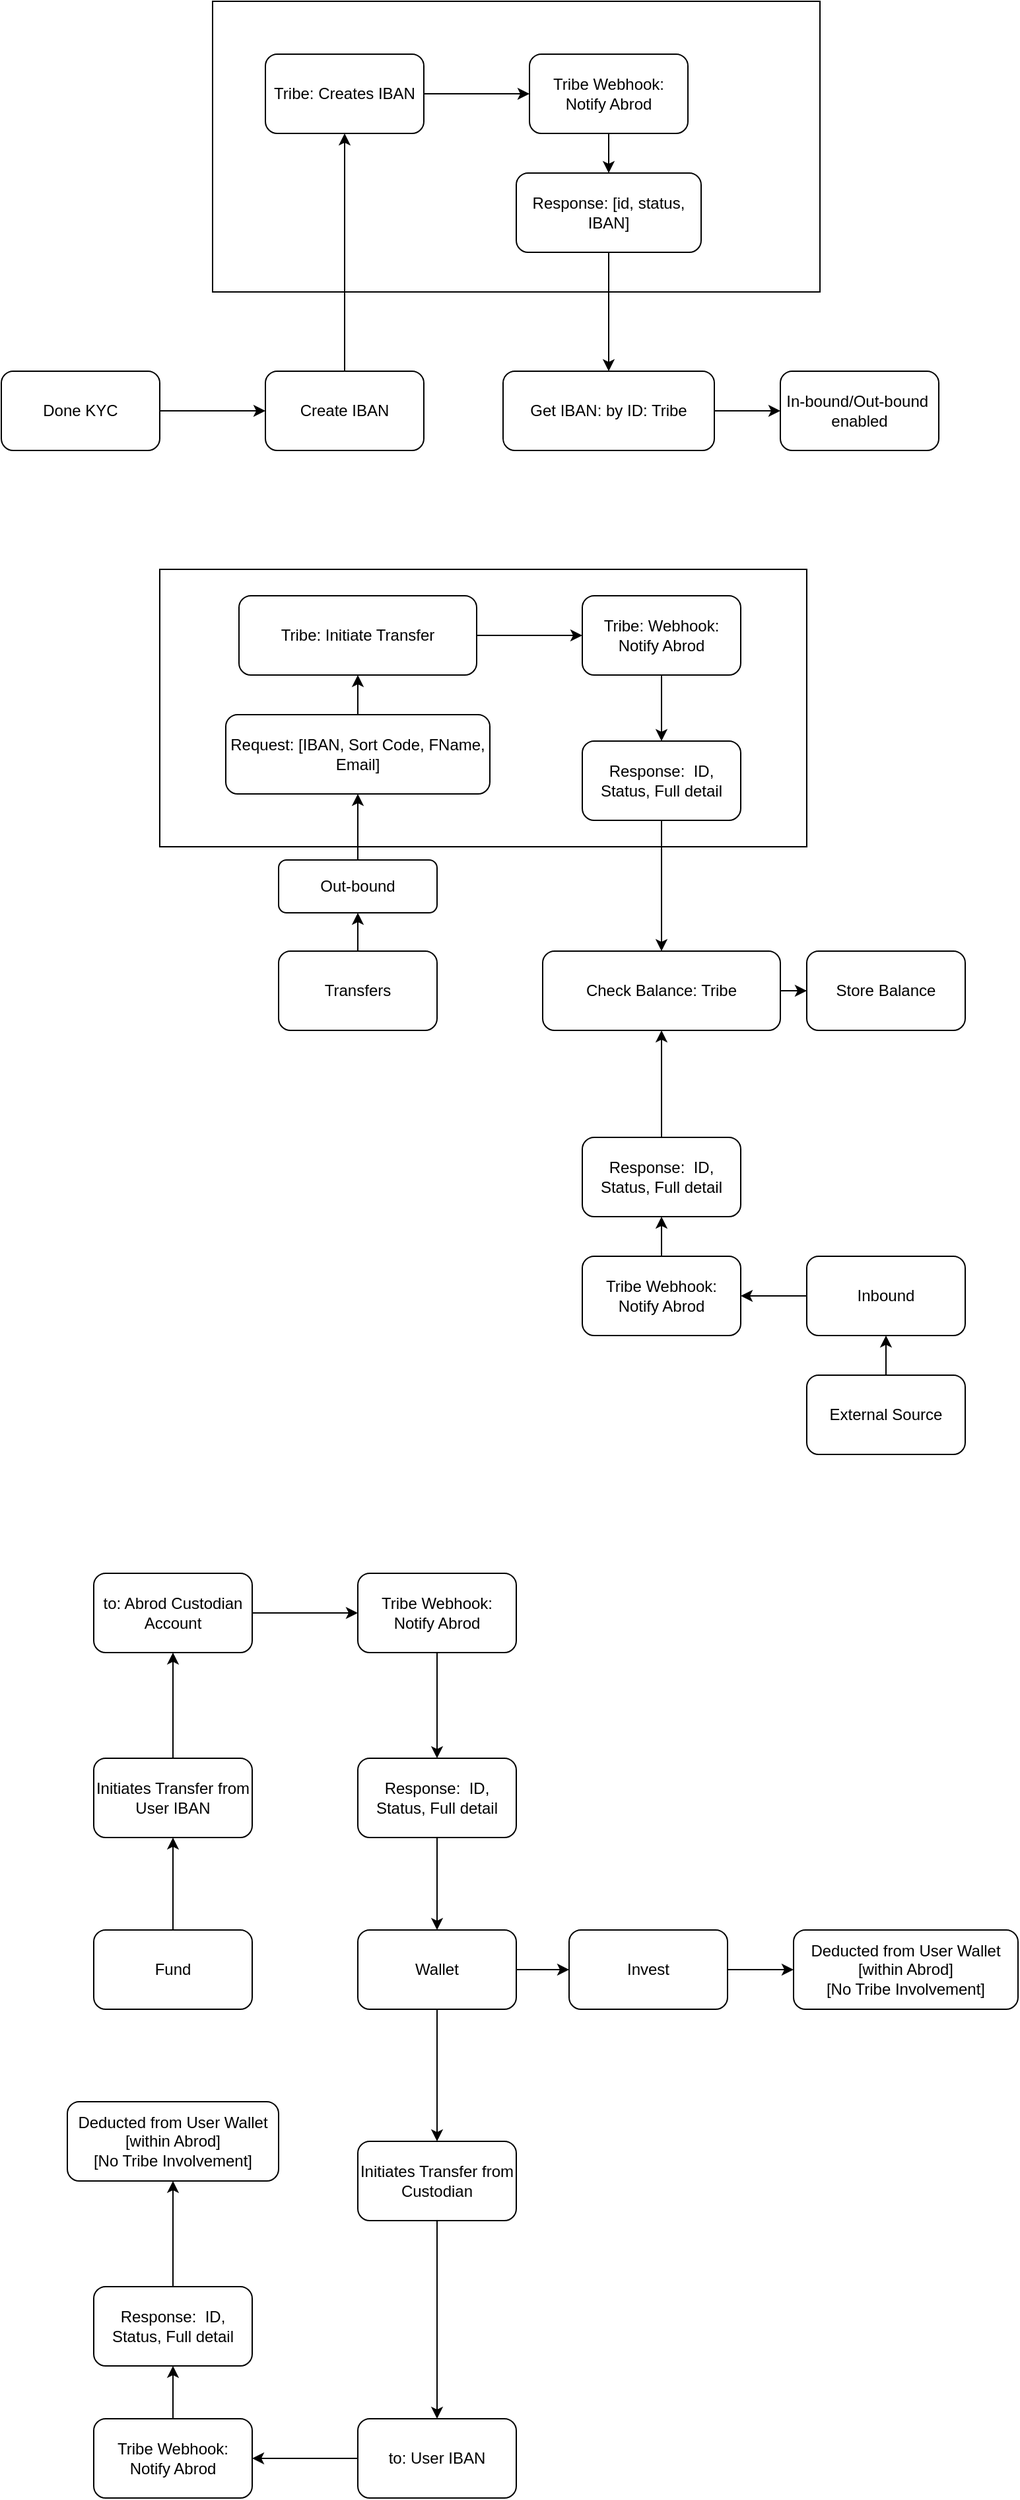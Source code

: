 <mxfile version="21.6.1" type="github">
  <diagram id="C5RBs43oDa-KdzZeNtuy" name="Page-1">
    <mxGraphModel dx="1354" dy="702" grid="1" gridSize="10" guides="1" tooltips="1" connect="1" arrows="1" fold="1" page="1" pageScale="1" pageWidth="827" pageHeight="1169" math="0" shadow="0">
      <root>
        <mxCell id="WIyWlLk6GJQsqaUBKTNV-0" />
        <mxCell id="WIyWlLk6GJQsqaUBKTNV-1" parent="WIyWlLk6GJQsqaUBKTNV-0" />
        <mxCell id="Q7syjR6SLuBlEBHo_J01-30" value="" style="rounded=0;whiteSpace=wrap;html=1;" vertex="1" parent="WIyWlLk6GJQsqaUBKTNV-1">
          <mxGeometry x="130" y="970" width="490" height="210" as="geometry" />
        </mxCell>
        <mxCell id="Q7syjR6SLuBlEBHo_J01-12" value="" style="rounded=0;whiteSpace=wrap;html=1;" vertex="1" parent="WIyWlLk6GJQsqaUBKTNV-1">
          <mxGeometry x="170" y="540" width="460" height="220" as="geometry" />
        </mxCell>
        <mxCell id="Q7syjR6SLuBlEBHo_J01-2" value="" style="edgeStyle=orthogonalEdgeStyle;rounded=0;orthogonalLoop=1;jettySize=auto;html=1;" edge="1" parent="WIyWlLk6GJQsqaUBKTNV-1" source="Q7syjR6SLuBlEBHo_J01-0" target="Q7syjR6SLuBlEBHo_J01-1">
          <mxGeometry relative="1" as="geometry" />
        </mxCell>
        <mxCell id="Q7syjR6SLuBlEBHo_J01-0" value="Done KYC" style="rounded=1;whiteSpace=wrap;html=1;" vertex="1" parent="WIyWlLk6GJQsqaUBKTNV-1">
          <mxGeometry x="10" y="820" width="120" height="60" as="geometry" />
        </mxCell>
        <mxCell id="Q7syjR6SLuBlEBHo_J01-4" value="" style="edgeStyle=orthogonalEdgeStyle;rounded=0;orthogonalLoop=1;jettySize=auto;html=1;" edge="1" parent="WIyWlLk6GJQsqaUBKTNV-1" source="Q7syjR6SLuBlEBHo_J01-1" target="Q7syjR6SLuBlEBHo_J01-3">
          <mxGeometry relative="1" as="geometry" />
        </mxCell>
        <mxCell id="Q7syjR6SLuBlEBHo_J01-1" value="Create IBAN" style="whiteSpace=wrap;html=1;rounded=1;" vertex="1" parent="WIyWlLk6GJQsqaUBKTNV-1">
          <mxGeometry x="210" y="820" width="120" height="60" as="geometry" />
        </mxCell>
        <mxCell id="Q7syjR6SLuBlEBHo_J01-6" value="" style="edgeStyle=orthogonalEdgeStyle;rounded=0;orthogonalLoop=1;jettySize=auto;html=1;" edge="1" parent="WIyWlLk6GJQsqaUBKTNV-1" source="Q7syjR6SLuBlEBHo_J01-3" target="Q7syjR6SLuBlEBHo_J01-5">
          <mxGeometry relative="1" as="geometry" />
        </mxCell>
        <mxCell id="Q7syjR6SLuBlEBHo_J01-3" value="Tribe: Creates IBAN" style="whiteSpace=wrap;html=1;rounded=1;" vertex="1" parent="WIyWlLk6GJQsqaUBKTNV-1">
          <mxGeometry x="210" y="580" width="120" height="60" as="geometry" />
        </mxCell>
        <mxCell id="Q7syjR6SLuBlEBHo_J01-8" value="" style="edgeStyle=orthogonalEdgeStyle;rounded=0;orthogonalLoop=1;jettySize=auto;html=1;" edge="1" parent="WIyWlLk6GJQsqaUBKTNV-1" source="Q7syjR6SLuBlEBHo_J01-5" target="Q7syjR6SLuBlEBHo_J01-7">
          <mxGeometry relative="1" as="geometry" />
        </mxCell>
        <mxCell id="Q7syjR6SLuBlEBHo_J01-5" value="Tribe Webhook: Notify Abrod" style="whiteSpace=wrap;html=1;rounded=1;" vertex="1" parent="WIyWlLk6GJQsqaUBKTNV-1">
          <mxGeometry x="410" y="580" width="120" height="60" as="geometry" />
        </mxCell>
        <mxCell id="Q7syjR6SLuBlEBHo_J01-10" value="" style="edgeStyle=orthogonalEdgeStyle;rounded=0;orthogonalLoop=1;jettySize=auto;html=1;" edge="1" parent="WIyWlLk6GJQsqaUBKTNV-1" source="Q7syjR6SLuBlEBHo_J01-7" target="Q7syjR6SLuBlEBHo_J01-9">
          <mxGeometry relative="1" as="geometry" />
        </mxCell>
        <mxCell id="Q7syjR6SLuBlEBHo_J01-7" value="Response: [id, status, IBAN]" style="whiteSpace=wrap;html=1;rounded=1;" vertex="1" parent="WIyWlLk6GJQsqaUBKTNV-1">
          <mxGeometry x="400" y="670" width="140" height="60" as="geometry" />
        </mxCell>
        <mxCell id="Q7syjR6SLuBlEBHo_J01-14" value="" style="edgeStyle=orthogonalEdgeStyle;rounded=0;orthogonalLoop=1;jettySize=auto;html=1;" edge="1" parent="WIyWlLk6GJQsqaUBKTNV-1" source="Q7syjR6SLuBlEBHo_J01-9" target="Q7syjR6SLuBlEBHo_J01-13">
          <mxGeometry relative="1" as="geometry" />
        </mxCell>
        <mxCell id="Q7syjR6SLuBlEBHo_J01-9" value="Get IBAN: by ID: Tribe" style="whiteSpace=wrap;html=1;rounded=1;" vertex="1" parent="WIyWlLk6GJQsqaUBKTNV-1">
          <mxGeometry x="390" y="820" width="160" height="60" as="geometry" />
        </mxCell>
        <mxCell id="Q7syjR6SLuBlEBHo_J01-13" value="In-bound/Out-bound&amp;nbsp;&lt;br&gt;enabled" style="whiteSpace=wrap;html=1;rounded=1;" vertex="1" parent="WIyWlLk6GJQsqaUBKTNV-1">
          <mxGeometry x="600" y="820" width="120" height="60" as="geometry" />
        </mxCell>
        <mxCell id="Q7syjR6SLuBlEBHo_J01-17" value="" style="edgeStyle=orthogonalEdgeStyle;rounded=0;orthogonalLoop=1;jettySize=auto;html=1;" edge="1" parent="WIyWlLk6GJQsqaUBKTNV-1" source="Q7syjR6SLuBlEBHo_J01-15" target="Q7syjR6SLuBlEBHo_J01-16">
          <mxGeometry relative="1" as="geometry" />
        </mxCell>
        <mxCell id="Q7syjR6SLuBlEBHo_J01-15" value="Transfers" style="rounded=1;whiteSpace=wrap;html=1;" vertex="1" parent="WIyWlLk6GJQsqaUBKTNV-1">
          <mxGeometry x="220" y="1259" width="120" height="60" as="geometry" />
        </mxCell>
        <mxCell id="Q7syjR6SLuBlEBHo_J01-19" value="" style="edgeStyle=orthogonalEdgeStyle;rounded=0;orthogonalLoop=1;jettySize=auto;html=1;" edge="1" parent="WIyWlLk6GJQsqaUBKTNV-1" source="Q7syjR6SLuBlEBHo_J01-16" target="Q7syjR6SLuBlEBHo_J01-18">
          <mxGeometry relative="1" as="geometry" />
        </mxCell>
        <mxCell id="Q7syjR6SLuBlEBHo_J01-16" value="Out-bound" style="whiteSpace=wrap;html=1;rounded=1;" vertex="1" parent="WIyWlLk6GJQsqaUBKTNV-1">
          <mxGeometry x="220" y="1190" width="120" height="40" as="geometry" />
        </mxCell>
        <mxCell id="Q7syjR6SLuBlEBHo_J01-21" value="" style="edgeStyle=orthogonalEdgeStyle;rounded=0;orthogonalLoop=1;jettySize=auto;html=1;" edge="1" parent="WIyWlLk6GJQsqaUBKTNV-1" source="Q7syjR6SLuBlEBHo_J01-18" target="Q7syjR6SLuBlEBHo_J01-20">
          <mxGeometry relative="1" as="geometry" />
        </mxCell>
        <mxCell id="Q7syjR6SLuBlEBHo_J01-18" value="Request: [IBAN, Sort Code, FName, Email]" style="whiteSpace=wrap;html=1;rounded=1;" vertex="1" parent="WIyWlLk6GJQsqaUBKTNV-1">
          <mxGeometry x="180" y="1080" width="200" height="60" as="geometry" />
        </mxCell>
        <mxCell id="Q7syjR6SLuBlEBHo_J01-23" value="" style="edgeStyle=orthogonalEdgeStyle;rounded=0;orthogonalLoop=1;jettySize=auto;html=1;" edge="1" parent="WIyWlLk6GJQsqaUBKTNV-1" source="Q7syjR6SLuBlEBHo_J01-20" target="Q7syjR6SLuBlEBHo_J01-22">
          <mxGeometry relative="1" as="geometry" />
        </mxCell>
        <mxCell id="Q7syjR6SLuBlEBHo_J01-20" value="Tribe: Initiate Transfer" style="whiteSpace=wrap;html=1;rounded=1;" vertex="1" parent="WIyWlLk6GJQsqaUBKTNV-1">
          <mxGeometry x="190" y="990" width="180" height="60" as="geometry" />
        </mxCell>
        <mxCell id="Q7syjR6SLuBlEBHo_J01-25" value="" style="edgeStyle=orthogonalEdgeStyle;rounded=0;orthogonalLoop=1;jettySize=auto;html=1;" edge="1" parent="WIyWlLk6GJQsqaUBKTNV-1" source="Q7syjR6SLuBlEBHo_J01-22" target="Q7syjR6SLuBlEBHo_J01-24">
          <mxGeometry relative="1" as="geometry" />
        </mxCell>
        <mxCell id="Q7syjR6SLuBlEBHo_J01-22" value="Tribe: Webhook:&lt;br&gt;Notify Abrod" style="whiteSpace=wrap;html=1;rounded=1;" vertex="1" parent="WIyWlLk6GJQsqaUBKTNV-1">
          <mxGeometry x="450" y="990" width="120" height="60" as="geometry" />
        </mxCell>
        <mxCell id="Q7syjR6SLuBlEBHo_J01-27" value="" style="edgeStyle=orthogonalEdgeStyle;rounded=0;orthogonalLoop=1;jettySize=auto;html=1;" edge="1" parent="WIyWlLk6GJQsqaUBKTNV-1" source="Q7syjR6SLuBlEBHo_J01-24" target="Q7syjR6SLuBlEBHo_J01-26">
          <mxGeometry relative="1" as="geometry" />
        </mxCell>
        <mxCell id="Q7syjR6SLuBlEBHo_J01-24" value="Response:&amp;nbsp; ID, Status, Full detail" style="whiteSpace=wrap;html=1;rounded=1;" vertex="1" parent="WIyWlLk6GJQsqaUBKTNV-1">
          <mxGeometry x="450" y="1100" width="120" height="60" as="geometry" />
        </mxCell>
        <mxCell id="Q7syjR6SLuBlEBHo_J01-29" value="" style="edgeStyle=orthogonalEdgeStyle;rounded=0;orthogonalLoop=1;jettySize=auto;html=1;" edge="1" parent="WIyWlLk6GJQsqaUBKTNV-1" source="Q7syjR6SLuBlEBHo_J01-26" target="Q7syjR6SLuBlEBHo_J01-28">
          <mxGeometry relative="1" as="geometry" />
        </mxCell>
        <mxCell id="Q7syjR6SLuBlEBHo_J01-26" value="Check Balance: Tribe" style="whiteSpace=wrap;html=1;rounded=1;" vertex="1" parent="WIyWlLk6GJQsqaUBKTNV-1">
          <mxGeometry x="420" y="1259" width="180" height="60" as="geometry" />
        </mxCell>
        <mxCell id="Q7syjR6SLuBlEBHo_J01-28" value="Store Balance" style="whiteSpace=wrap;html=1;rounded=1;" vertex="1" parent="WIyWlLk6GJQsqaUBKTNV-1">
          <mxGeometry x="620" y="1259" width="120" height="60" as="geometry" />
        </mxCell>
        <mxCell id="Q7syjR6SLuBlEBHo_J01-33" value="" style="edgeStyle=orthogonalEdgeStyle;rounded=0;orthogonalLoop=1;jettySize=auto;html=1;" edge="1" parent="WIyWlLk6GJQsqaUBKTNV-1" source="Q7syjR6SLuBlEBHo_J01-31" target="Q7syjR6SLuBlEBHo_J01-32">
          <mxGeometry relative="1" as="geometry" />
        </mxCell>
        <mxCell id="Q7syjR6SLuBlEBHo_J01-31" value="External Source" style="rounded=1;whiteSpace=wrap;html=1;" vertex="1" parent="WIyWlLk6GJQsqaUBKTNV-1">
          <mxGeometry x="620" y="1580" width="120" height="60" as="geometry" />
        </mxCell>
        <mxCell id="Q7syjR6SLuBlEBHo_J01-37" value="" style="edgeStyle=orthogonalEdgeStyle;rounded=0;orthogonalLoop=1;jettySize=auto;html=1;" edge="1" parent="WIyWlLk6GJQsqaUBKTNV-1" source="Q7syjR6SLuBlEBHo_J01-32" target="Q7syjR6SLuBlEBHo_J01-36">
          <mxGeometry relative="1" as="geometry" />
        </mxCell>
        <mxCell id="Q7syjR6SLuBlEBHo_J01-32" value="Inbound" style="whiteSpace=wrap;html=1;rounded=1;" vertex="1" parent="WIyWlLk6GJQsqaUBKTNV-1">
          <mxGeometry x="620" y="1490" width="120" height="60" as="geometry" />
        </mxCell>
        <mxCell id="Q7syjR6SLuBlEBHo_J01-39" value="" style="edgeStyle=orthogonalEdgeStyle;rounded=0;orthogonalLoop=1;jettySize=auto;html=1;" edge="1" parent="WIyWlLk6GJQsqaUBKTNV-1" source="Q7syjR6SLuBlEBHo_J01-36" target="Q7syjR6SLuBlEBHo_J01-38">
          <mxGeometry relative="1" as="geometry" />
        </mxCell>
        <mxCell id="Q7syjR6SLuBlEBHo_J01-36" value="Tribe Webhook: Notify Abrod" style="whiteSpace=wrap;html=1;rounded=1;" vertex="1" parent="WIyWlLk6GJQsqaUBKTNV-1">
          <mxGeometry x="450" y="1490" width="120" height="60" as="geometry" />
        </mxCell>
        <mxCell id="Q7syjR6SLuBlEBHo_J01-40" value="" style="edgeStyle=orthogonalEdgeStyle;rounded=0;orthogonalLoop=1;jettySize=auto;html=1;" edge="1" parent="WIyWlLk6GJQsqaUBKTNV-1" source="Q7syjR6SLuBlEBHo_J01-38" target="Q7syjR6SLuBlEBHo_J01-26">
          <mxGeometry relative="1" as="geometry" />
        </mxCell>
        <mxCell id="Q7syjR6SLuBlEBHo_J01-38" value="Response:&amp;nbsp; ID, Status, Full detail" style="whiteSpace=wrap;html=1;rounded=1;" vertex="1" parent="WIyWlLk6GJQsqaUBKTNV-1">
          <mxGeometry x="450" y="1400" width="120" height="60" as="geometry" />
        </mxCell>
        <mxCell id="Q7syjR6SLuBlEBHo_J01-49" value="" style="edgeStyle=orthogonalEdgeStyle;rounded=0;orthogonalLoop=1;jettySize=auto;html=1;" edge="1" parent="WIyWlLk6GJQsqaUBKTNV-1" source="Q7syjR6SLuBlEBHo_J01-41" target="Q7syjR6SLuBlEBHo_J01-48">
          <mxGeometry relative="1" as="geometry" />
        </mxCell>
        <mxCell id="Q7syjR6SLuBlEBHo_J01-41" value="Fund" style="rounded=1;whiteSpace=wrap;html=1;" vertex="1" parent="WIyWlLk6GJQsqaUBKTNV-1">
          <mxGeometry x="80" y="2000" width="120" height="60" as="geometry" />
        </mxCell>
        <mxCell id="Q7syjR6SLuBlEBHo_J01-58" value="" style="edgeStyle=orthogonalEdgeStyle;rounded=0;orthogonalLoop=1;jettySize=auto;html=1;" edge="1" parent="WIyWlLk6GJQsqaUBKTNV-1" source="Q7syjR6SLuBlEBHo_J01-45" target="Q7syjR6SLuBlEBHo_J01-57">
          <mxGeometry relative="1" as="geometry" />
        </mxCell>
        <mxCell id="Q7syjR6SLuBlEBHo_J01-62" value="" style="edgeStyle=orthogonalEdgeStyle;rounded=0;orthogonalLoop=1;jettySize=auto;html=1;" edge="1" parent="WIyWlLk6GJQsqaUBKTNV-1" source="Q7syjR6SLuBlEBHo_J01-45" target="Q7syjR6SLuBlEBHo_J01-61">
          <mxGeometry relative="1" as="geometry" />
        </mxCell>
        <mxCell id="Q7syjR6SLuBlEBHo_J01-45" value="Wallet" style="rounded=1;whiteSpace=wrap;html=1;" vertex="1" parent="WIyWlLk6GJQsqaUBKTNV-1">
          <mxGeometry x="280" y="2000" width="120" height="60" as="geometry" />
        </mxCell>
        <mxCell id="Q7syjR6SLuBlEBHo_J01-51" value="" style="edgeStyle=orthogonalEdgeStyle;rounded=0;orthogonalLoop=1;jettySize=auto;html=1;" edge="1" parent="WIyWlLk6GJQsqaUBKTNV-1" source="Q7syjR6SLuBlEBHo_J01-48" target="Q7syjR6SLuBlEBHo_J01-50">
          <mxGeometry relative="1" as="geometry" />
        </mxCell>
        <mxCell id="Q7syjR6SLuBlEBHo_J01-48" value="Initiates Transfer from User IBAN" style="whiteSpace=wrap;html=1;rounded=1;" vertex="1" parent="WIyWlLk6GJQsqaUBKTNV-1">
          <mxGeometry x="80" y="1870" width="120" height="60" as="geometry" />
        </mxCell>
        <mxCell id="Q7syjR6SLuBlEBHo_J01-53" value="" style="edgeStyle=orthogonalEdgeStyle;rounded=0;orthogonalLoop=1;jettySize=auto;html=1;" edge="1" parent="WIyWlLk6GJQsqaUBKTNV-1" source="Q7syjR6SLuBlEBHo_J01-50" target="Q7syjR6SLuBlEBHo_J01-52">
          <mxGeometry relative="1" as="geometry" />
        </mxCell>
        <mxCell id="Q7syjR6SLuBlEBHo_J01-50" value="to: Abrod Custodian Account" style="whiteSpace=wrap;html=1;rounded=1;" vertex="1" parent="WIyWlLk6GJQsqaUBKTNV-1">
          <mxGeometry x="80" y="1730" width="120" height="60" as="geometry" />
        </mxCell>
        <mxCell id="Q7syjR6SLuBlEBHo_J01-55" value="" style="edgeStyle=orthogonalEdgeStyle;rounded=0;orthogonalLoop=1;jettySize=auto;html=1;" edge="1" parent="WIyWlLk6GJQsqaUBKTNV-1" source="Q7syjR6SLuBlEBHo_J01-52" target="Q7syjR6SLuBlEBHo_J01-54">
          <mxGeometry relative="1" as="geometry" />
        </mxCell>
        <mxCell id="Q7syjR6SLuBlEBHo_J01-52" value="Tribe Webhook: Notify Abrod" style="whiteSpace=wrap;html=1;rounded=1;" vertex="1" parent="WIyWlLk6GJQsqaUBKTNV-1">
          <mxGeometry x="280" y="1730" width="120" height="60" as="geometry" />
        </mxCell>
        <mxCell id="Q7syjR6SLuBlEBHo_J01-56" value="" style="edgeStyle=orthogonalEdgeStyle;rounded=0;orthogonalLoop=1;jettySize=auto;html=1;" edge="1" parent="WIyWlLk6GJQsqaUBKTNV-1" source="Q7syjR6SLuBlEBHo_J01-54" target="Q7syjR6SLuBlEBHo_J01-45">
          <mxGeometry relative="1" as="geometry" />
        </mxCell>
        <mxCell id="Q7syjR6SLuBlEBHo_J01-54" value="Response:&amp;nbsp; ID, Status, Full detail" style="whiteSpace=wrap;html=1;rounded=1;" vertex="1" parent="WIyWlLk6GJQsqaUBKTNV-1">
          <mxGeometry x="280" y="1870" width="120" height="60" as="geometry" />
        </mxCell>
        <mxCell id="Q7syjR6SLuBlEBHo_J01-60" value="" style="edgeStyle=orthogonalEdgeStyle;rounded=0;orthogonalLoop=1;jettySize=auto;html=1;" edge="1" parent="WIyWlLk6GJQsqaUBKTNV-1" source="Q7syjR6SLuBlEBHo_J01-57" target="Q7syjR6SLuBlEBHo_J01-59">
          <mxGeometry relative="1" as="geometry" />
        </mxCell>
        <mxCell id="Q7syjR6SLuBlEBHo_J01-57" value="Invest" style="whiteSpace=wrap;html=1;rounded=1;" vertex="1" parent="WIyWlLk6GJQsqaUBKTNV-1">
          <mxGeometry x="440" y="2000" width="120" height="60" as="geometry" />
        </mxCell>
        <mxCell id="Q7syjR6SLuBlEBHo_J01-59" value="Deducted from User Wallet&lt;br style=&quot;border-color: var(--border-color);&quot;&gt;[within Abrod]&lt;br style=&quot;border-color: var(--border-color);&quot;&gt;[No Tribe Involvement]" style="whiteSpace=wrap;html=1;rounded=1;" vertex="1" parent="WIyWlLk6GJQsqaUBKTNV-1">
          <mxGeometry x="610" y="2000" width="170" height="60" as="geometry" />
        </mxCell>
        <mxCell id="Q7syjR6SLuBlEBHo_J01-64" value="" style="edgeStyle=orthogonalEdgeStyle;rounded=0;orthogonalLoop=1;jettySize=auto;html=1;" edge="1" parent="WIyWlLk6GJQsqaUBKTNV-1" source="Q7syjR6SLuBlEBHo_J01-61" target="Q7syjR6SLuBlEBHo_J01-63">
          <mxGeometry relative="1" as="geometry" />
        </mxCell>
        <mxCell id="Q7syjR6SLuBlEBHo_J01-61" value="Initiates Transfer from Custodian" style="whiteSpace=wrap;html=1;rounded=1;" vertex="1" parent="WIyWlLk6GJQsqaUBKTNV-1">
          <mxGeometry x="280" y="2160" width="120" height="60" as="geometry" />
        </mxCell>
        <mxCell id="Q7syjR6SLuBlEBHo_J01-66" value="" style="edgeStyle=orthogonalEdgeStyle;rounded=0;orthogonalLoop=1;jettySize=auto;html=1;" edge="1" parent="WIyWlLk6GJQsqaUBKTNV-1" source="Q7syjR6SLuBlEBHo_J01-63" target="Q7syjR6SLuBlEBHo_J01-65">
          <mxGeometry relative="1" as="geometry" />
        </mxCell>
        <mxCell id="Q7syjR6SLuBlEBHo_J01-63" value="to: User IBAN" style="whiteSpace=wrap;html=1;rounded=1;" vertex="1" parent="WIyWlLk6GJQsqaUBKTNV-1">
          <mxGeometry x="280" y="2370" width="120" height="60" as="geometry" />
        </mxCell>
        <mxCell id="Q7syjR6SLuBlEBHo_J01-68" value="" style="edgeStyle=orthogonalEdgeStyle;rounded=0;orthogonalLoop=1;jettySize=auto;html=1;" edge="1" parent="WIyWlLk6GJQsqaUBKTNV-1" source="Q7syjR6SLuBlEBHo_J01-65" target="Q7syjR6SLuBlEBHo_J01-67">
          <mxGeometry relative="1" as="geometry" />
        </mxCell>
        <mxCell id="Q7syjR6SLuBlEBHo_J01-65" value="Tribe Webhook: Notify Abrod" style="whiteSpace=wrap;html=1;rounded=1;" vertex="1" parent="WIyWlLk6GJQsqaUBKTNV-1">
          <mxGeometry x="80" y="2370" width="120" height="60" as="geometry" />
        </mxCell>
        <mxCell id="Q7syjR6SLuBlEBHo_J01-70" value="" style="edgeStyle=orthogonalEdgeStyle;rounded=0;orthogonalLoop=1;jettySize=auto;html=1;" edge="1" parent="WIyWlLk6GJQsqaUBKTNV-1" source="Q7syjR6SLuBlEBHo_J01-67" target="Q7syjR6SLuBlEBHo_J01-69">
          <mxGeometry relative="1" as="geometry" />
        </mxCell>
        <mxCell id="Q7syjR6SLuBlEBHo_J01-67" value="Response:&amp;nbsp; ID, Status, Full detail" style="whiteSpace=wrap;html=1;rounded=1;" vertex="1" parent="WIyWlLk6GJQsqaUBKTNV-1">
          <mxGeometry x="80" y="2270" width="120" height="60" as="geometry" />
        </mxCell>
        <mxCell id="Q7syjR6SLuBlEBHo_J01-69" value="Deducted from User Wallet&lt;br style=&quot;border-color: var(--border-color);&quot;&gt;[within Abrod]&lt;br style=&quot;border-color: var(--border-color);&quot;&gt;[No Tribe Involvement]" style="whiteSpace=wrap;html=1;rounded=1;" vertex="1" parent="WIyWlLk6GJQsqaUBKTNV-1">
          <mxGeometry x="60" y="2130" width="160" height="60" as="geometry" />
        </mxCell>
      </root>
    </mxGraphModel>
  </diagram>
</mxfile>

